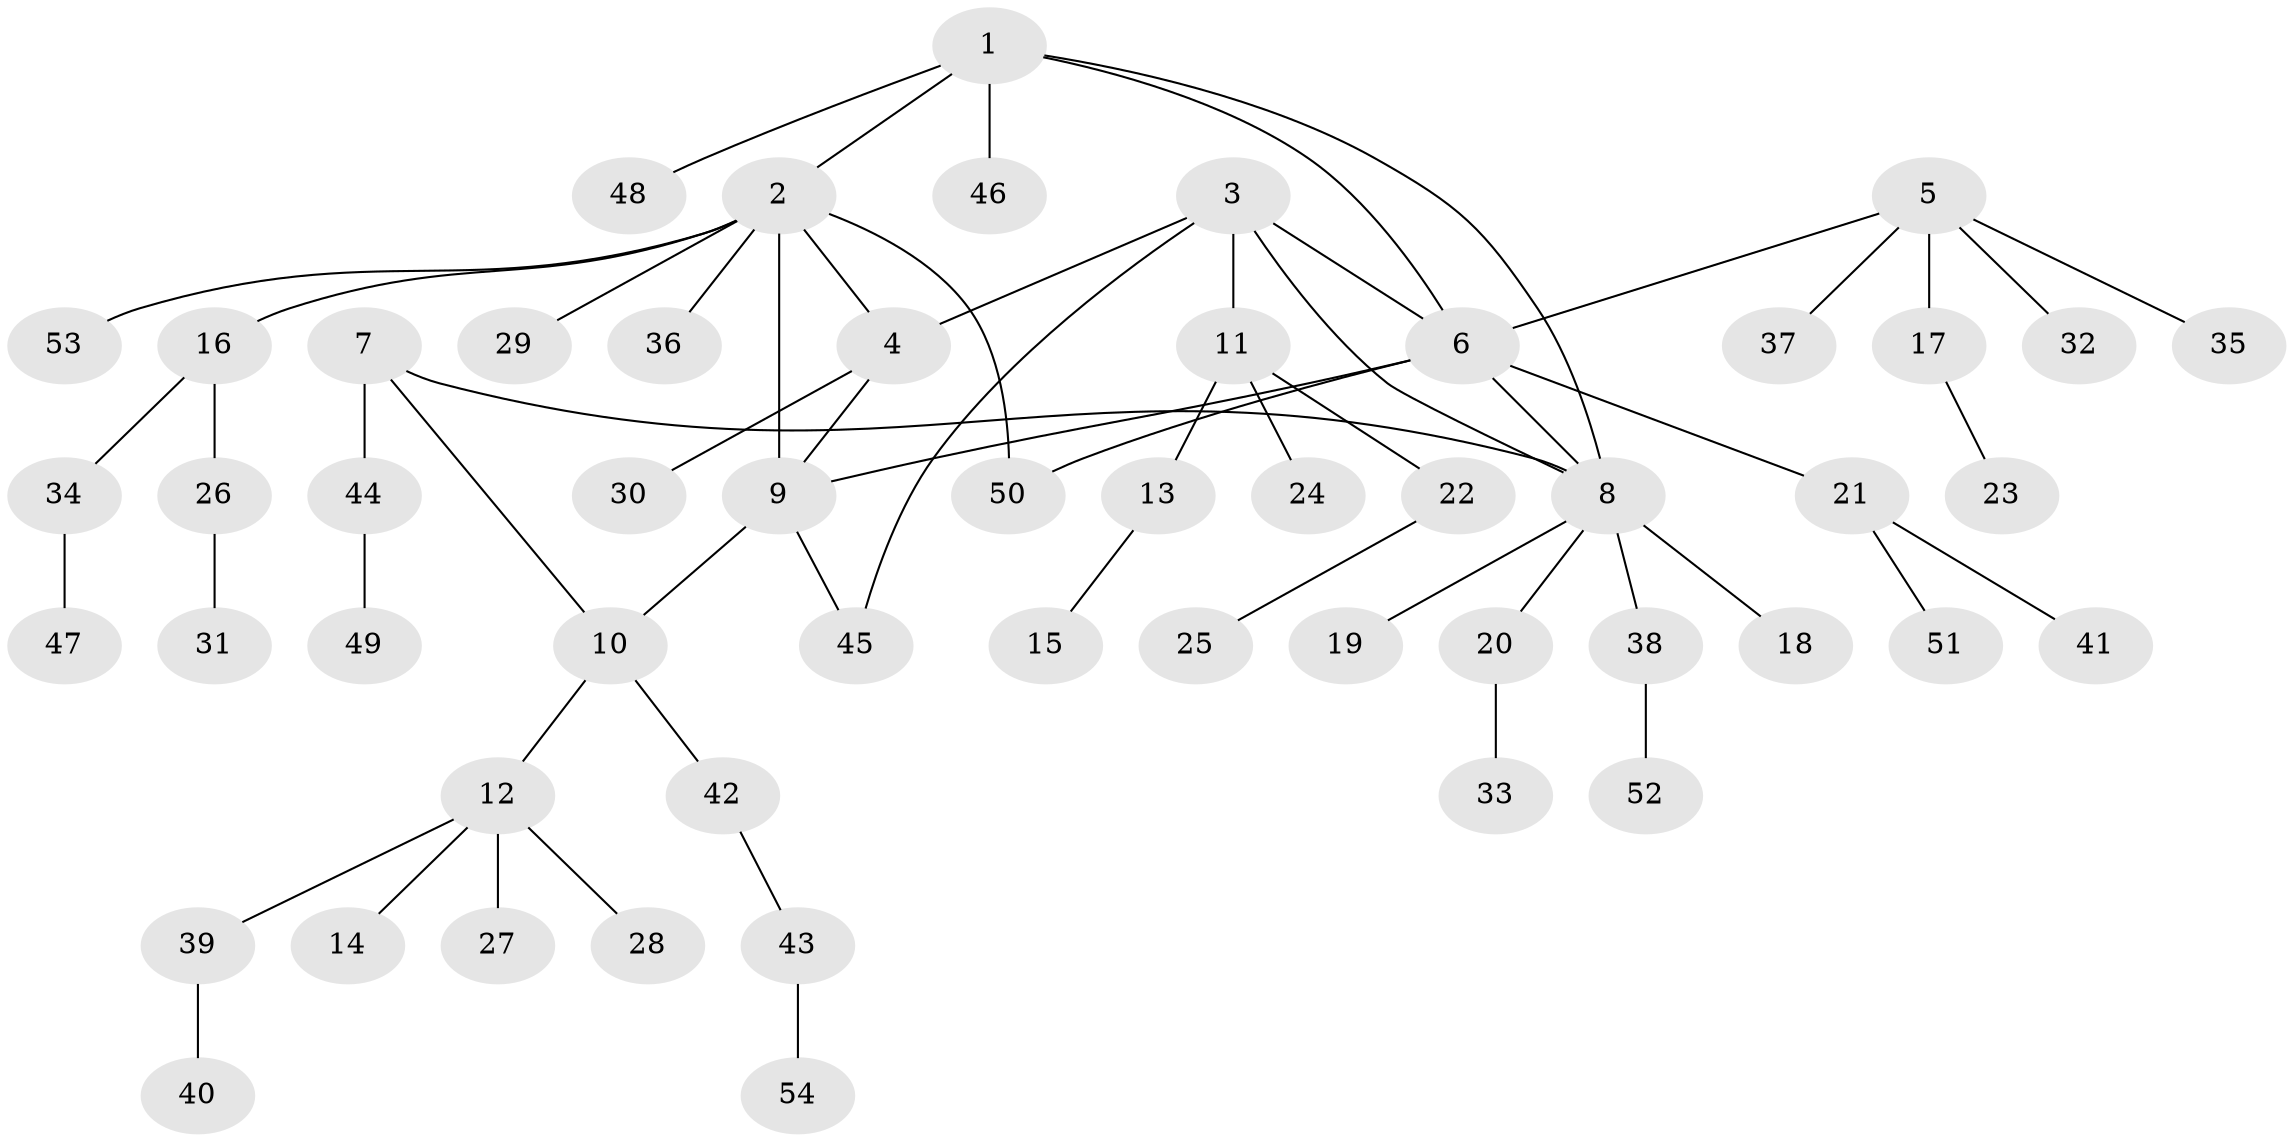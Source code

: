 // coarse degree distribution, {4: 0.11764705882352941, 7: 0.058823529411764705, 6: 0.058823529411764705, 2: 0.11764705882352941, 3: 0.08823529411764706, 1: 0.5588235294117647}
// Generated by graph-tools (version 1.1) at 2025/52/03/04/25 22:52:16]
// undirected, 54 vertices, 61 edges
graph export_dot {
  node [color=gray90,style=filled];
  1;
  2;
  3;
  4;
  5;
  6;
  7;
  8;
  9;
  10;
  11;
  12;
  13;
  14;
  15;
  16;
  17;
  18;
  19;
  20;
  21;
  22;
  23;
  24;
  25;
  26;
  27;
  28;
  29;
  30;
  31;
  32;
  33;
  34;
  35;
  36;
  37;
  38;
  39;
  40;
  41;
  42;
  43;
  44;
  45;
  46;
  47;
  48;
  49;
  50;
  51;
  52;
  53;
  54;
  1 -- 2;
  1 -- 6;
  1 -- 8;
  1 -- 46;
  1 -- 48;
  2 -- 4;
  2 -- 9;
  2 -- 16;
  2 -- 29;
  2 -- 36;
  2 -- 50;
  2 -- 53;
  3 -- 4;
  3 -- 6;
  3 -- 8;
  3 -- 11;
  3 -- 45;
  4 -- 9;
  4 -- 30;
  5 -- 6;
  5 -- 17;
  5 -- 32;
  5 -- 35;
  5 -- 37;
  6 -- 8;
  6 -- 9;
  6 -- 21;
  6 -- 50;
  7 -- 8;
  7 -- 10;
  7 -- 44;
  8 -- 18;
  8 -- 19;
  8 -- 20;
  8 -- 38;
  9 -- 10;
  9 -- 45;
  10 -- 12;
  10 -- 42;
  11 -- 13;
  11 -- 22;
  11 -- 24;
  12 -- 14;
  12 -- 27;
  12 -- 28;
  12 -- 39;
  13 -- 15;
  16 -- 26;
  16 -- 34;
  17 -- 23;
  20 -- 33;
  21 -- 41;
  21 -- 51;
  22 -- 25;
  26 -- 31;
  34 -- 47;
  38 -- 52;
  39 -- 40;
  42 -- 43;
  43 -- 54;
  44 -- 49;
}
